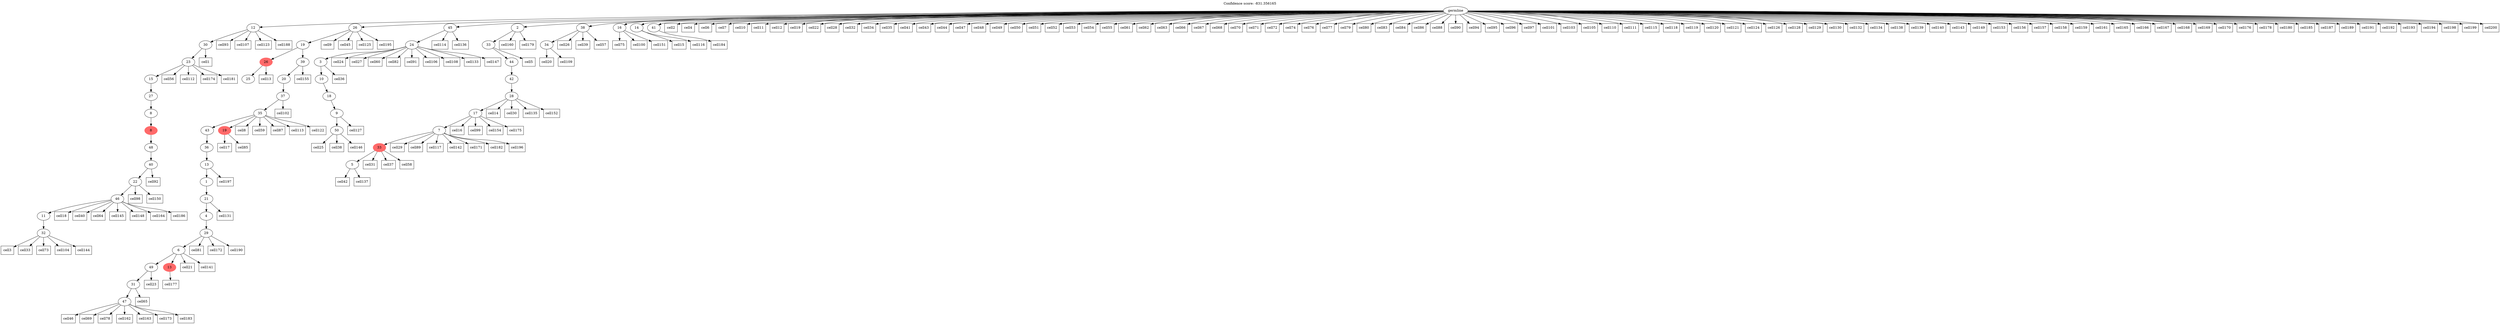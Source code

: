 digraph g {
	"52" -> "53";
	"53" [label="32"];
	"51" -> "52";
	"52" [label="11"];
	"50" -> "51";
	"51" [label="46"];
	"49" -> "50";
	"50" [label="22"];
	"48" -> "49";
	"49" [label="40"];
	"47" -> "48";
	"48" [label="48"];
	"46" -> "47";
	"47" [color=indianred1, style=filled, label="8"];
	"45" -> "46";
	"46" [label="8"];
	"44" -> "45";
	"45" [label="27"];
	"43" -> "44";
	"44" [label="15"];
	"42" -> "43";
	"43" [label="23"];
	"41" -> "42";
	"42" [label="30"];
	"39" -> "40";
	"40" [label="25"];
	"35" -> "36";
	"36" [label="47"];
	"34" -> "35";
	"35" [label="31"];
	"33" -> "34";
	"34" [label="49"];
	"33" -> "37";
	"37" [color=indianred1, style=filled, label="13"];
	"32" -> "33";
	"33" [label="6"];
	"31" -> "32";
	"32" [label="29"];
	"30" -> "31";
	"31" [label="4"];
	"29" -> "30";
	"30" [label="21"];
	"28" -> "29";
	"29" [label="1"];
	"27" -> "28";
	"28" [label="13"];
	"26" -> "27";
	"27" [label="36"];
	"25" -> "26";
	"26" [label="43"];
	"25" -> "38";
	"38" [color=indianred1, style=filled, label="19"];
	"24" -> "25";
	"25" [label="35"];
	"23" -> "24";
	"24" [label="37"];
	"22" -> "23";
	"23" [label="20"];
	"21" -> "22";
	"22" [label="39"];
	"21" -> "39";
	"39" [color=indianred1, style=filled, label="26"];
	"20" -> "21";
	"21" [label="19"];
	"18" -> "19";
	"19" [label="50"];
	"17" -> "18";
	"18" [label="9"];
	"16" -> "17";
	"17" [label="18"];
	"15" -> "16";
	"16" [label="10"];
	"14" -> "15";
	"15" [label="3"];
	"13" -> "14";
	"14" [label="24"];
	"11" -> "12";
	"12" [label="5"];
	"10" -> "11";
	"11" [color=indianred1, style=filled, label="33"];
	"9" -> "10";
	"10" [label="7"];
	"8" -> "9";
	"9" [label="17"];
	"7" -> "8";
	"8" [label="28"];
	"6" -> "7";
	"7" [label="42"];
	"5" -> "6";
	"6" [label="44"];
	"4" -> "5";
	"5" [label="33"];
	"2" -> "3";
	"3" [label="34"];
	"0" -> "1";
	"1" [label="16"];
	"0" -> "2";
	"2" [label="38"];
	"0" -> "4";
	"4" [label="2"];
	"0" -> "13";
	"13" [label="45"];
	"0" -> "20";
	"20" [label="26"];
	"0" -> "41";
	"41" [label="12"];
	"0" -> "54";
	"54" [label="14"];
	"0" -> "55";
	"55" [label="41"];
	"0" [label="germline"];
	"42" -> "cell1";
	"cell1" [shape=box];
	"0" -> "cell2";
	"cell2" [shape=box];
	"53" -> "cell3";
	"cell3" [shape=box];
	"0" -> "cell4";
	"cell4" [shape=box];
	"5" -> "cell5";
	"cell5" [shape=box];
	"0" -> "cell6";
	"cell6" [shape=box];
	"0" -> "cell7";
	"cell7" [shape=box];
	"25" -> "cell8";
	"cell8" [shape=box];
	"20" -> "cell9";
	"cell9" [shape=box];
	"0" -> "cell10";
	"cell10" [shape=box];
	"0" -> "cell11";
	"cell11" [shape=box];
	"0" -> "cell12";
	"cell12" [shape=box];
	"39" -> "cell13";
	"cell13" [shape=box];
	"8" -> "cell14";
	"cell14" [shape=box];
	"54" -> "cell15";
	"cell15" [shape=box];
	"9" -> "cell16";
	"cell16" [shape=box];
	"38" -> "cell17";
	"cell17" [shape=box];
	"51" -> "cell18";
	"cell18" [shape=box];
	"0" -> "cell19";
	"cell19" [shape=box];
	"3" -> "cell20";
	"cell20" [shape=box];
	"33" -> "cell21";
	"cell21" [shape=box];
	"0" -> "cell22";
	"cell22" [shape=box];
	"34" -> "cell23";
	"cell23" [shape=box];
	"14" -> "cell24";
	"cell24" [shape=box];
	"19" -> "cell25";
	"cell25" [shape=box];
	"2" -> "cell26";
	"cell26" [shape=box];
	"14" -> "cell27";
	"cell27" [shape=box];
	"0" -> "cell28";
	"cell28" [shape=box];
	"10" -> "cell29";
	"cell29" [shape=box];
	"8" -> "cell30";
	"cell30" [shape=box];
	"11" -> "cell31";
	"cell31" [shape=box];
	"0" -> "cell32";
	"cell32" [shape=box];
	"53" -> "cell33";
	"cell33" [shape=box];
	"0" -> "cell34";
	"cell34" [shape=box];
	"0" -> "cell35";
	"cell35" [shape=box];
	"15" -> "cell36";
	"cell36" [shape=box];
	"11" -> "cell37";
	"cell37" [shape=box];
	"19" -> "cell38";
	"cell38" [shape=box];
	"2" -> "cell39";
	"cell39" [shape=box];
	"51" -> "cell40";
	"cell40" [shape=box];
	"0" -> "cell41";
	"cell41" [shape=box];
	"12" -> "cell42";
	"cell42" [shape=box];
	"0" -> "cell43";
	"cell43" [shape=box];
	"0" -> "cell44";
	"cell44" [shape=box];
	"20" -> "cell45";
	"cell45" [shape=box];
	"36" -> "cell46";
	"cell46" [shape=box];
	"0" -> "cell47";
	"cell47" [shape=box];
	"0" -> "cell48";
	"cell48" [shape=box];
	"0" -> "cell49";
	"cell49" [shape=box];
	"0" -> "cell50";
	"cell50" [shape=box];
	"0" -> "cell51";
	"cell51" [shape=box];
	"0" -> "cell52";
	"cell52" [shape=box];
	"0" -> "cell53";
	"cell53" [shape=box];
	"0" -> "cell54";
	"cell54" [shape=box];
	"0" -> "cell55";
	"cell55" [shape=box];
	"43" -> "cell56";
	"cell56" [shape=box];
	"2" -> "cell57";
	"cell57" [shape=box];
	"11" -> "cell58";
	"cell58" [shape=box];
	"25" -> "cell59";
	"cell59" [shape=box];
	"14" -> "cell60";
	"cell60" [shape=box];
	"0" -> "cell61";
	"cell61" [shape=box];
	"0" -> "cell62";
	"cell62" [shape=box];
	"0" -> "cell63";
	"cell63" [shape=box];
	"51" -> "cell64";
	"cell64" [shape=box];
	"35" -> "cell65";
	"cell65" [shape=box];
	"0" -> "cell66";
	"cell66" [shape=box];
	"0" -> "cell67";
	"cell67" [shape=box];
	"0" -> "cell68";
	"cell68" [shape=box];
	"36" -> "cell69";
	"cell69" [shape=box];
	"0" -> "cell70";
	"cell70" [shape=box];
	"0" -> "cell71";
	"cell71" [shape=box];
	"0" -> "cell72";
	"cell72" [shape=box];
	"53" -> "cell73";
	"cell73" [shape=box];
	"0" -> "cell74";
	"cell74" [shape=box];
	"1" -> "cell75";
	"cell75" [shape=box];
	"0" -> "cell76";
	"cell76" [shape=box];
	"0" -> "cell77";
	"cell77" [shape=box];
	"36" -> "cell78";
	"cell78" [shape=box];
	"0" -> "cell79";
	"cell79" [shape=box];
	"0" -> "cell80";
	"cell80" [shape=box];
	"32" -> "cell81";
	"cell81" [shape=box];
	"14" -> "cell82";
	"cell82" [shape=box];
	"0" -> "cell83";
	"cell83" [shape=box];
	"0" -> "cell84";
	"cell84" [shape=box];
	"38" -> "cell85";
	"cell85" [shape=box];
	"0" -> "cell86";
	"cell86" [shape=box];
	"25" -> "cell87";
	"cell87" [shape=box];
	"0" -> "cell88";
	"cell88" [shape=box];
	"10" -> "cell89";
	"cell89" [shape=box];
	"0" -> "cell90";
	"cell90" [shape=box];
	"14" -> "cell91";
	"cell91" [shape=box];
	"49" -> "cell92";
	"cell92" [shape=box];
	"41" -> "cell93";
	"cell93" [shape=box];
	"0" -> "cell94";
	"cell94" [shape=box];
	"0" -> "cell95";
	"cell95" [shape=box];
	"0" -> "cell96";
	"cell96" [shape=box];
	"0" -> "cell97";
	"cell97" [shape=box];
	"50" -> "cell98";
	"cell98" [shape=box];
	"9" -> "cell99";
	"cell99" [shape=box];
	"1" -> "cell100";
	"cell100" [shape=box];
	"0" -> "cell101";
	"cell101" [shape=box];
	"24" -> "cell102";
	"cell102" [shape=box];
	"0" -> "cell103";
	"cell103" [shape=box];
	"53" -> "cell104";
	"cell104" [shape=box];
	"0" -> "cell105";
	"cell105" [shape=box];
	"14" -> "cell106";
	"cell106" [shape=box];
	"41" -> "cell107";
	"cell107" [shape=box];
	"14" -> "cell108";
	"cell108" [shape=box];
	"3" -> "cell109";
	"cell109" [shape=box];
	"0" -> "cell110";
	"cell110" [shape=box];
	"0" -> "cell111";
	"cell111" [shape=box];
	"43" -> "cell112";
	"cell112" [shape=box];
	"25" -> "cell113";
	"cell113" [shape=box];
	"13" -> "cell114";
	"cell114" [shape=box];
	"0" -> "cell115";
	"cell115" [shape=box];
	"54" -> "cell116";
	"cell116" [shape=box];
	"10" -> "cell117";
	"cell117" [shape=box];
	"0" -> "cell118";
	"cell118" [shape=box];
	"0" -> "cell119";
	"cell119" [shape=box];
	"0" -> "cell120";
	"cell120" [shape=box];
	"0" -> "cell121";
	"cell121" [shape=box];
	"25" -> "cell122";
	"cell122" [shape=box];
	"41" -> "cell123";
	"cell123" [shape=box];
	"0" -> "cell124";
	"cell124" [shape=box];
	"20" -> "cell125";
	"cell125" [shape=box];
	"0" -> "cell126";
	"cell126" [shape=box];
	"18" -> "cell127";
	"cell127" [shape=box];
	"0" -> "cell128";
	"cell128" [shape=box];
	"0" -> "cell129";
	"cell129" [shape=box];
	"0" -> "cell130";
	"cell130" [shape=box];
	"30" -> "cell131";
	"cell131" [shape=box];
	"0" -> "cell132";
	"cell132" [shape=box];
	"14" -> "cell133";
	"cell133" [shape=box];
	"0" -> "cell134";
	"cell134" [shape=box];
	"8" -> "cell135";
	"cell135" [shape=box];
	"13" -> "cell136";
	"cell136" [shape=box];
	"12" -> "cell137";
	"cell137" [shape=box];
	"0" -> "cell138";
	"cell138" [shape=box];
	"0" -> "cell139";
	"cell139" [shape=box];
	"0" -> "cell140";
	"cell140" [shape=box];
	"33" -> "cell141";
	"cell141" [shape=box];
	"10" -> "cell142";
	"cell142" [shape=box];
	"0" -> "cell143";
	"cell143" [shape=box];
	"53" -> "cell144";
	"cell144" [shape=box];
	"51" -> "cell145";
	"cell145" [shape=box];
	"19" -> "cell146";
	"cell146" [shape=box];
	"14" -> "cell147";
	"cell147" [shape=box];
	"51" -> "cell148";
	"cell148" [shape=box];
	"0" -> "cell149";
	"cell149" [shape=box];
	"50" -> "cell150";
	"cell150" [shape=box];
	"1" -> "cell151";
	"cell151" [shape=box];
	"8" -> "cell152";
	"cell152" [shape=box];
	"0" -> "cell153";
	"cell153" [shape=box];
	"9" -> "cell154";
	"cell154" [shape=box];
	"22" -> "cell155";
	"cell155" [shape=box];
	"0" -> "cell156";
	"cell156" [shape=box];
	"0" -> "cell157";
	"cell157" [shape=box];
	"0" -> "cell158";
	"cell158" [shape=box];
	"0" -> "cell159";
	"cell159" [shape=box];
	"4" -> "cell160";
	"cell160" [shape=box];
	"0" -> "cell161";
	"cell161" [shape=box];
	"36" -> "cell162";
	"cell162" [shape=box];
	"36" -> "cell163";
	"cell163" [shape=box];
	"51" -> "cell164";
	"cell164" [shape=box];
	"0" -> "cell165";
	"cell165" [shape=box];
	"0" -> "cell166";
	"cell166" [shape=box];
	"0" -> "cell167";
	"cell167" [shape=box];
	"0" -> "cell168";
	"cell168" [shape=box];
	"0" -> "cell169";
	"cell169" [shape=box];
	"0" -> "cell170";
	"cell170" [shape=box];
	"10" -> "cell171";
	"cell171" [shape=box];
	"32" -> "cell172";
	"cell172" [shape=box];
	"36" -> "cell173";
	"cell173" [shape=box];
	"43" -> "cell174";
	"cell174" [shape=box];
	"9" -> "cell175";
	"cell175" [shape=box];
	"0" -> "cell176";
	"cell176" [shape=box];
	"37" -> "cell177";
	"cell177" [shape=box];
	"0" -> "cell178";
	"cell178" [shape=box];
	"4" -> "cell179";
	"cell179" [shape=box];
	"0" -> "cell180";
	"cell180" [shape=box];
	"43" -> "cell181";
	"cell181" [shape=box];
	"10" -> "cell182";
	"cell182" [shape=box];
	"36" -> "cell183";
	"cell183" [shape=box];
	"55" -> "cell184";
	"cell184" [shape=box];
	"0" -> "cell185";
	"cell185" [shape=box];
	"51" -> "cell186";
	"cell186" [shape=box];
	"0" -> "cell187";
	"cell187" [shape=box];
	"41" -> "cell188";
	"cell188" [shape=box];
	"0" -> "cell189";
	"cell189" [shape=box];
	"32" -> "cell190";
	"cell190" [shape=box];
	"0" -> "cell191";
	"cell191" [shape=box];
	"0" -> "cell192";
	"cell192" [shape=box];
	"0" -> "cell193";
	"cell193" [shape=box];
	"0" -> "cell194";
	"cell194" [shape=box];
	"20" -> "cell195";
	"cell195" [shape=box];
	"10" -> "cell196";
	"cell196" [shape=box];
	"28" -> "cell197";
	"cell197" [shape=box];
	"0" -> "cell198";
	"cell198" [shape=box];
	"0" -> "cell199";
	"cell199" [shape=box];
	"0" -> "cell200";
	"cell200" [shape=box];
	labelloc="t";
	label="Confidence score: -831.356165";
}
